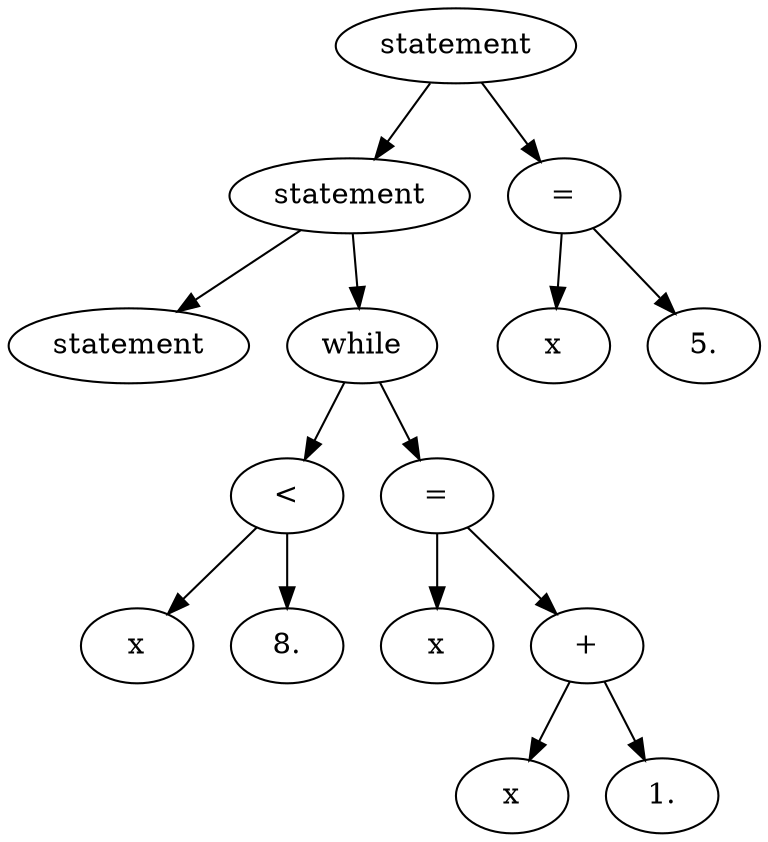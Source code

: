 digraph G {
A007A23F0 [label = "statement"];
A007A23F0 -> A007A3510;
A007A23F0 -> A007A34E8;
A007A3510 [label = "statement"];
A007A3510 -> A007A6C88;
A007A3510 -> A007A0508;
A007A6C88 [label = "statement"];
A007A0508 [label = "while"];
A007A0508 -> A007A3590;
A007A0508 -> A007A04F0;
A007A3590 [label = "<"];
A007A3590 -> A007A3540;
A007A3590 -> A007A3568;
A007A3540 [label = "x"];
A007A3568 [label = "8."];
A007A04F0 [label = "="];
A007A04F0 -> A007A35B8;
A007A04F0 -> A007A04D8;
A007A35B8 [label = "x"];
A007A04D8 [label = "+"];
A007A04D8 -> A007A35E0;
A007A04D8 -> A007A04B0;
A007A35E0 [label = "x"];
A007A04B0 [label = "1."];
A007A34E8 [label = "="];
A007A34E8 -> A007A2420;
A007A34E8 -> A007A2448;
A007A2420 [label = "x"];
A007A2448 [label = "5."];
}
